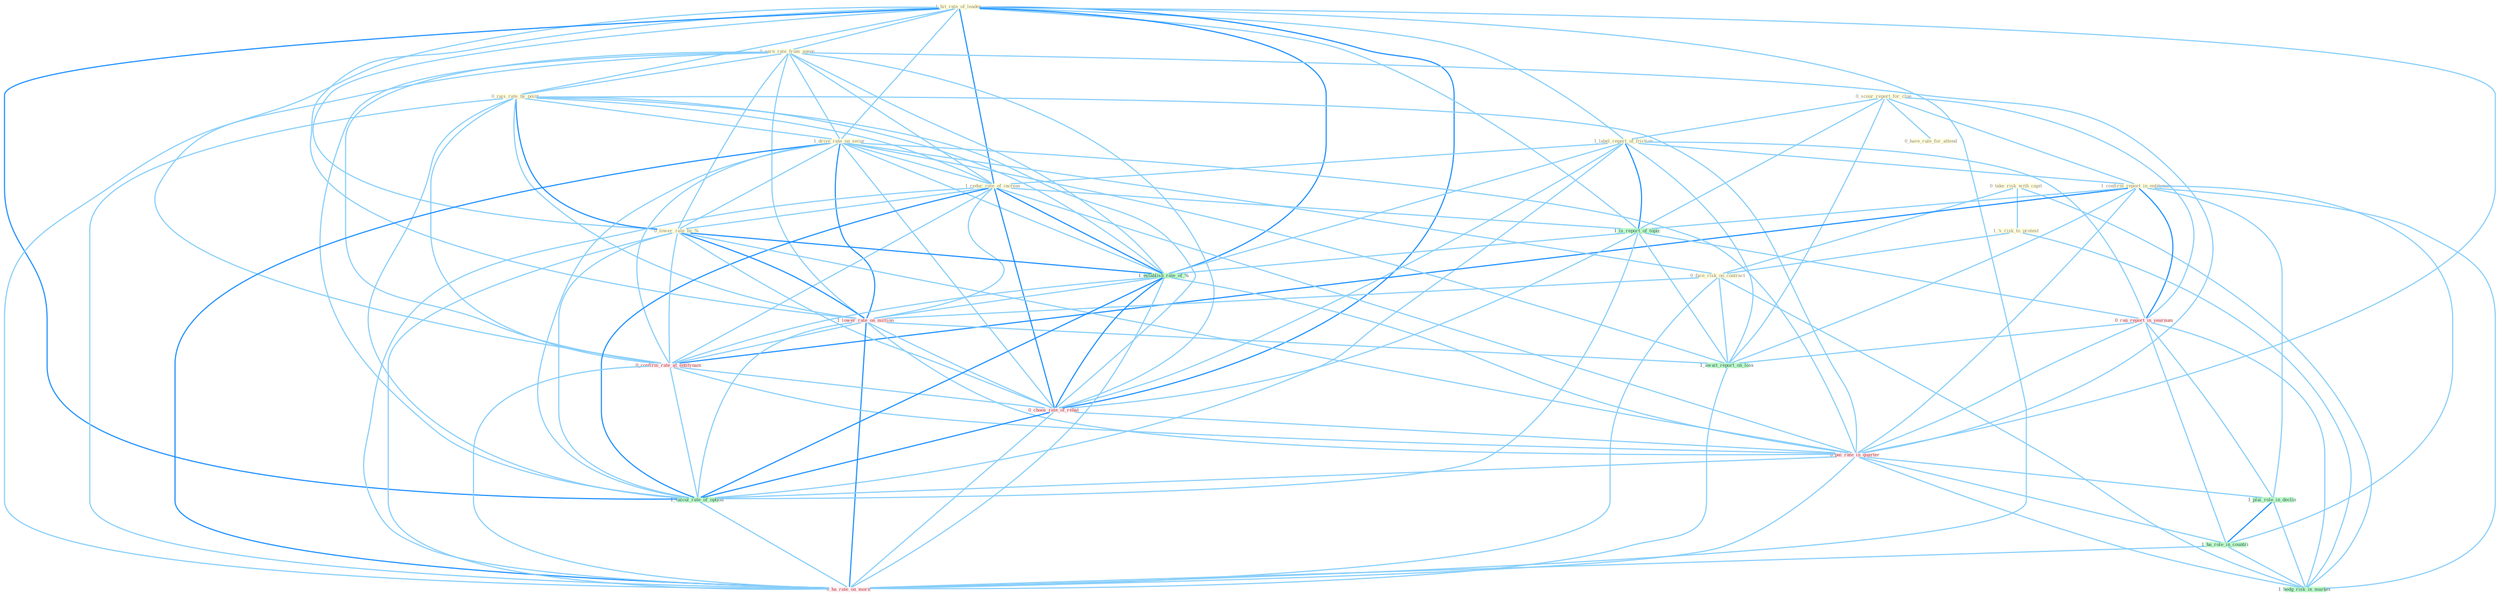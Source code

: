 Graph G{ 
    node
    [shape=polygon,style=filled,width=.5,height=.06,color="#BDFCC9",fixedsize=true,fontsize=4,
    fontcolor="#2f4f4f"];
    {node
    [color="#ffffe0", fontcolor="#8b7d6b"] "1_hit_rate_of_leader " "0_scour_report_for_clue " "0_have_rule_for_attend " "0_earn_rate_from_agenc " "1_label_report_of_friction " "0_rais_rate_by_point " "0_take_risk_with_capit " "1_confirm_report_in_entitynam " "1_drive_rate_on_secur " "1_'s_risk_to_protest " "1_reduc_rate_of_increas " "0_lower_rate_by_% " "0_face_risk_on_contract "}
{node [color="#fff0f5", fontcolor="#b22222"] "0_ran_report_in_yearnum " "1_lower_rate_on_million " "0_confirm_rate_at_entitynam " "0_choos_rate_of_rebat " "0_pai_rate_in_quarter " "0_ha_rate_on_morn "}
edge [color="#B0E2FF"];

	"1_hit_rate_of_leader " -- "0_earn_rate_from_agenc " [w="1", color="#87cefa" ];
	"1_hit_rate_of_leader " -- "1_label_report_of_friction " [w="1", color="#87cefa" ];
	"1_hit_rate_of_leader " -- "0_rais_rate_by_point " [w="1", color="#87cefa" ];
	"1_hit_rate_of_leader " -- "1_drive_rate_on_secur " [w="1", color="#87cefa" ];
	"1_hit_rate_of_leader " -- "1_reduc_rate_of_increas " [w="2", color="#1e90ff" , len=0.8];
	"1_hit_rate_of_leader " -- "0_lower_rate_by_% " [w="1", color="#87cefa" ];
	"1_hit_rate_of_leader " -- "1_is_report_of_topic " [w="1", color="#87cefa" ];
	"1_hit_rate_of_leader " -- "1_establish_rate_of_% " [w="2", color="#1e90ff" , len=0.8];
	"1_hit_rate_of_leader " -- "1_lower_rate_on_million " [w="1", color="#87cefa" ];
	"1_hit_rate_of_leader " -- "0_confirm_rate_at_entitynam " [w="1", color="#87cefa" ];
	"1_hit_rate_of_leader " -- "0_choos_rate_of_rebat " [w="2", color="#1e90ff" , len=0.8];
	"1_hit_rate_of_leader " -- "0_pai_rate_in_quarter " [w="1", color="#87cefa" ];
	"1_hit_rate_of_leader " -- "1_calcul_rate_of_option " [w="2", color="#1e90ff" , len=0.8];
	"1_hit_rate_of_leader " -- "0_ha_rate_on_morn " [w="1", color="#87cefa" ];
	"0_scour_report_for_clue " -- "0_have_rule_for_attend " [w="1", color="#87cefa" ];
	"0_scour_report_for_clue " -- "1_label_report_of_friction " [w="1", color="#87cefa" ];
	"0_scour_report_for_clue " -- "1_confirm_report_in_entitynam " [w="1", color="#87cefa" ];
	"0_scour_report_for_clue " -- "1_is_report_of_topic " [w="1", color="#87cefa" ];
	"0_scour_report_for_clue " -- "0_ran_report_in_yearnum " [w="1", color="#87cefa" ];
	"0_scour_report_for_clue " -- "1_await_report_on_loss " [w="1", color="#87cefa" ];
	"0_earn_rate_from_agenc " -- "0_rais_rate_by_point " [w="1", color="#87cefa" ];
	"0_earn_rate_from_agenc " -- "1_drive_rate_on_secur " [w="1", color="#87cefa" ];
	"0_earn_rate_from_agenc " -- "1_reduc_rate_of_increas " [w="1", color="#87cefa" ];
	"0_earn_rate_from_agenc " -- "0_lower_rate_by_% " [w="1", color="#87cefa" ];
	"0_earn_rate_from_agenc " -- "1_establish_rate_of_% " [w="1", color="#87cefa" ];
	"0_earn_rate_from_agenc " -- "1_lower_rate_on_million " [w="1", color="#87cefa" ];
	"0_earn_rate_from_agenc " -- "0_confirm_rate_at_entitynam " [w="1", color="#87cefa" ];
	"0_earn_rate_from_agenc " -- "0_choos_rate_of_rebat " [w="1", color="#87cefa" ];
	"0_earn_rate_from_agenc " -- "0_pai_rate_in_quarter " [w="1", color="#87cefa" ];
	"0_earn_rate_from_agenc " -- "1_calcul_rate_of_option " [w="1", color="#87cefa" ];
	"0_earn_rate_from_agenc " -- "0_ha_rate_on_morn " [w="1", color="#87cefa" ];
	"1_label_report_of_friction " -- "1_confirm_report_in_entitynam " [w="1", color="#87cefa" ];
	"1_label_report_of_friction " -- "1_reduc_rate_of_increas " [w="1", color="#87cefa" ];
	"1_label_report_of_friction " -- "1_is_report_of_topic " [w="2", color="#1e90ff" , len=0.8];
	"1_label_report_of_friction " -- "0_ran_report_in_yearnum " [w="1", color="#87cefa" ];
	"1_label_report_of_friction " -- "1_establish_rate_of_% " [w="1", color="#87cefa" ];
	"1_label_report_of_friction " -- "1_await_report_on_loss " [w="1", color="#87cefa" ];
	"1_label_report_of_friction " -- "0_choos_rate_of_rebat " [w="1", color="#87cefa" ];
	"1_label_report_of_friction " -- "1_calcul_rate_of_option " [w="1", color="#87cefa" ];
	"0_rais_rate_by_point " -- "1_drive_rate_on_secur " [w="1", color="#87cefa" ];
	"0_rais_rate_by_point " -- "1_reduc_rate_of_increas " [w="1", color="#87cefa" ];
	"0_rais_rate_by_point " -- "0_lower_rate_by_% " [w="2", color="#1e90ff" , len=0.8];
	"0_rais_rate_by_point " -- "1_establish_rate_of_% " [w="1", color="#87cefa" ];
	"0_rais_rate_by_point " -- "1_lower_rate_on_million " [w="1", color="#87cefa" ];
	"0_rais_rate_by_point " -- "0_confirm_rate_at_entitynam " [w="1", color="#87cefa" ];
	"0_rais_rate_by_point " -- "0_choos_rate_of_rebat " [w="1", color="#87cefa" ];
	"0_rais_rate_by_point " -- "0_pai_rate_in_quarter " [w="1", color="#87cefa" ];
	"0_rais_rate_by_point " -- "1_calcul_rate_of_option " [w="1", color="#87cefa" ];
	"0_rais_rate_by_point " -- "0_ha_rate_on_morn " [w="1", color="#87cefa" ];
	"0_take_risk_with_capit " -- "1_'s_risk_to_protest " [w="1", color="#87cefa" ];
	"0_take_risk_with_capit " -- "0_face_risk_on_contract " [w="1", color="#87cefa" ];
	"0_take_risk_with_capit " -- "1_hedg_risk_in_market " [w="1", color="#87cefa" ];
	"1_confirm_report_in_entitynam " -- "1_is_report_of_topic " [w="1", color="#87cefa" ];
	"1_confirm_report_in_entitynam " -- "0_ran_report_in_yearnum " [w="2", color="#1e90ff" , len=0.8];
	"1_confirm_report_in_entitynam " -- "1_await_report_on_loss " [w="1", color="#87cefa" ];
	"1_confirm_report_in_entitynam " -- "0_confirm_rate_at_entitynam " [w="2", color="#1e90ff" , len=0.8];
	"1_confirm_report_in_entitynam " -- "0_pai_rate_in_quarter " [w="1", color="#87cefa" ];
	"1_confirm_report_in_entitynam " -- "1_plai_role_in_declin " [w="1", color="#87cefa" ];
	"1_confirm_report_in_entitynam " -- "1_ha_role_in_countri " [w="1", color="#87cefa" ];
	"1_confirm_report_in_entitynam " -- "1_hedg_risk_in_market " [w="1", color="#87cefa" ];
	"1_drive_rate_on_secur " -- "1_reduc_rate_of_increas " [w="1", color="#87cefa" ];
	"1_drive_rate_on_secur " -- "0_lower_rate_by_% " [w="1", color="#87cefa" ];
	"1_drive_rate_on_secur " -- "0_face_risk_on_contract " [w="1", color="#87cefa" ];
	"1_drive_rate_on_secur " -- "1_establish_rate_of_% " [w="1", color="#87cefa" ];
	"1_drive_rate_on_secur " -- "1_lower_rate_on_million " [w="2", color="#1e90ff" , len=0.8];
	"1_drive_rate_on_secur " -- "1_await_report_on_loss " [w="1", color="#87cefa" ];
	"1_drive_rate_on_secur " -- "0_confirm_rate_at_entitynam " [w="1", color="#87cefa" ];
	"1_drive_rate_on_secur " -- "0_choos_rate_of_rebat " [w="1", color="#87cefa" ];
	"1_drive_rate_on_secur " -- "0_pai_rate_in_quarter " [w="1", color="#87cefa" ];
	"1_drive_rate_on_secur " -- "1_calcul_rate_of_option " [w="1", color="#87cefa" ];
	"1_drive_rate_on_secur " -- "0_ha_rate_on_morn " [w="2", color="#1e90ff" , len=0.8];
	"1_'s_risk_to_protest " -- "0_face_risk_on_contract " [w="1", color="#87cefa" ];
	"1_'s_risk_to_protest " -- "1_hedg_risk_in_market " [w="1", color="#87cefa" ];
	"1_reduc_rate_of_increas " -- "0_lower_rate_by_% " [w="1", color="#87cefa" ];
	"1_reduc_rate_of_increas " -- "1_is_report_of_topic " [w="1", color="#87cefa" ];
	"1_reduc_rate_of_increas " -- "1_establish_rate_of_% " [w="2", color="#1e90ff" , len=0.8];
	"1_reduc_rate_of_increas " -- "1_lower_rate_on_million " [w="1", color="#87cefa" ];
	"1_reduc_rate_of_increas " -- "0_confirm_rate_at_entitynam " [w="1", color="#87cefa" ];
	"1_reduc_rate_of_increas " -- "0_choos_rate_of_rebat " [w="2", color="#1e90ff" , len=0.8];
	"1_reduc_rate_of_increas " -- "0_pai_rate_in_quarter " [w="1", color="#87cefa" ];
	"1_reduc_rate_of_increas " -- "1_calcul_rate_of_option " [w="2", color="#1e90ff" , len=0.8];
	"1_reduc_rate_of_increas " -- "0_ha_rate_on_morn " [w="1", color="#87cefa" ];
	"0_lower_rate_by_% " -- "1_establish_rate_of_% " [w="2", color="#1e90ff" , len=0.8];
	"0_lower_rate_by_% " -- "1_lower_rate_on_million " [w="2", color="#1e90ff" , len=0.8];
	"0_lower_rate_by_% " -- "0_confirm_rate_at_entitynam " [w="1", color="#87cefa" ];
	"0_lower_rate_by_% " -- "0_choos_rate_of_rebat " [w="1", color="#87cefa" ];
	"0_lower_rate_by_% " -- "0_pai_rate_in_quarter " [w="1", color="#87cefa" ];
	"0_lower_rate_by_% " -- "1_calcul_rate_of_option " [w="1", color="#87cefa" ];
	"0_lower_rate_by_% " -- "0_ha_rate_on_morn " [w="1", color="#87cefa" ];
	"0_face_risk_on_contract " -- "1_lower_rate_on_million " [w="1", color="#87cefa" ];
	"0_face_risk_on_contract " -- "1_await_report_on_loss " [w="1", color="#87cefa" ];
	"0_face_risk_on_contract " -- "1_hedg_risk_in_market " [w="1", color="#87cefa" ];
	"0_face_risk_on_contract " -- "0_ha_rate_on_morn " [w="1", color="#87cefa" ];
	"1_is_report_of_topic " -- "0_ran_report_in_yearnum " [w="1", color="#87cefa" ];
	"1_is_report_of_topic " -- "1_establish_rate_of_% " [w="1", color="#87cefa" ];
	"1_is_report_of_topic " -- "1_await_report_on_loss " [w="1", color="#87cefa" ];
	"1_is_report_of_topic " -- "0_choos_rate_of_rebat " [w="1", color="#87cefa" ];
	"1_is_report_of_topic " -- "1_calcul_rate_of_option " [w="1", color="#87cefa" ];
	"0_ran_report_in_yearnum " -- "1_await_report_on_loss " [w="1", color="#87cefa" ];
	"0_ran_report_in_yearnum " -- "0_pai_rate_in_quarter " [w="1", color="#87cefa" ];
	"0_ran_report_in_yearnum " -- "1_plai_role_in_declin " [w="1", color="#87cefa" ];
	"0_ran_report_in_yearnum " -- "1_ha_role_in_countri " [w="1", color="#87cefa" ];
	"0_ran_report_in_yearnum " -- "1_hedg_risk_in_market " [w="1", color="#87cefa" ];
	"1_establish_rate_of_% " -- "1_lower_rate_on_million " [w="1", color="#87cefa" ];
	"1_establish_rate_of_% " -- "0_confirm_rate_at_entitynam " [w="1", color="#87cefa" ];
	"1_establish_rate_of_% " -- "0_choos_rate_of_rebat " [w="2", color="#1e90ff" , len=0.8];
	"1_establish_rate_of_% " -- "0_pai_rate_in_quarter " [w="1", color="#87cefa" ];
	"1_establish_rate_of_% " -- "1_calcul_rate_of_option " [w="2", color="#1e90ff" , len=0.8];
	"1_establish_rate_of_% " -- "0_ha_rate_on_morn " [w="1", color="#87cefa" ];
	"1_lower_rate_on_million " -- "1_await_report_on_loss " [w="1", color="#87cefa" ];
	"1_lower_rate_on_million " -- "0_confirm_rate_at_entitynam " [w="1", color="#87cefa" ];
	"1_lower_rate_on_million " -- "0_choos_rate_of_rebat " [w="1", color="#87cefa" ];
	"1_lower_rate_on_million " -- "0_pai_rate_in_quarter " [w="1", color="#87cefa" ];
	"1_lower_rate_on_million " -- "1_calcul_rate_of_option " [w="1", color="#87cefa" ];
	"1_lower_rate_on_million " -- "0_ha_rate_on_morn " [w="2", color="#1e90ff" , len=0.8];
	"1_await_report_on_loss " -- "0_ha_rate_on_morn " [w="1", color="#87cefa" ];
	"0_confirm_rate_at_entitynam " -- "0_choos_rate_of_rebat " [w="1", color="#87cefa" ];
	"0_confirm_rate_at_entitynam " -- "0_pai_rate_in_quarter " [w="1", color="#87cefa" ];
	"0_confirm_rate_at_entitynam " -- "1_calcul_rate_of_option " [w="1", color="#87cefa" ];
	"0_confirm_rate_at_entitynam " -- "0_ha_rate_on_morn " [w="1", color="#87cefa" ];
	"0_choos_rate_of_rebat " -- "0_pai_rate_in_quarter " [w="1", color="#87cefa" ];
	"0_choos_rate_of_rebat " -- "1_calcul_rate_of_option " [w="2", color="#1e90ff" , len=0.8];
	"0_choos_rate_of_rebat " -- "0_ha_rate_on_morn " [w="1", color="#87cefa" ];
	"0_pai_rate_in_quarter " -- "1_calcul_rate_of_option " [w="1", color="#87cefa" ];
	"0_pai_rate_in_quarter " -- "1_plai_role_in_declin " [w="1", color="#87cefa" ];
	"0_pai_rate_in_quarter " -- "1_ha_role_in_countri " [w="1", color="#87cefa" ];
	"0_pai_rate_in_quarter " -- "1_hedg_risk_in_market " [w="1", color="#87cefa" ];
	"0_pai_rate_in_quarter " -- "0_ha_rate_on_morn " [w="1", color="#87cefa" ];
	"1_calcul_rate_of_option " -- "0_ha_rate_on_morn " [w="1", color="#87cefa" ];
	"1_plai_role_in_declin " -- "1_ha_role_in_countri " [w="2", color="#1e90ff" , len=0.8];
	"1_plai_role_in_declin " -- "1_hedg_risk_in_market " [w="1", color="#87cefa" ];
	"1_ha_role_in_countri " -- "1_hedg_risk_in_market " [w="1", color="#87cefa" ];
	"1_ha_role_in_countri " -- "0_ha_rate_on_morn " [w="1", color="#87cefa" ];
}
